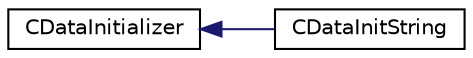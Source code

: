 digraph "Graphical Class Hierarchy"
{
  edge [fontname="Helvetica",fontsize="10",labelfontname="Helvetica",labelfontsize="10"];
  node [fontname="Helvetica",fontsize="10",shape=record];
  rankdir="LR";
  Node0 [label="CDataInitializer",height=0.2,width=0.4,color="black", fillcolor="white", style="filled",URL="$classCDataInitializer.html",tooltip="SnuPL data initializer. "];
  Node0 -> Node1 [dir="back",color="midnightblue",fontsize="10",style="solid",fontname="Helvetica"];
  Node1 [label="CDataInitString",height=0.2,width=0.4,color="black", fillcolor="white", style="filled",URL="$classCDataInitString.html",tooltip="string data initializer "];
}
